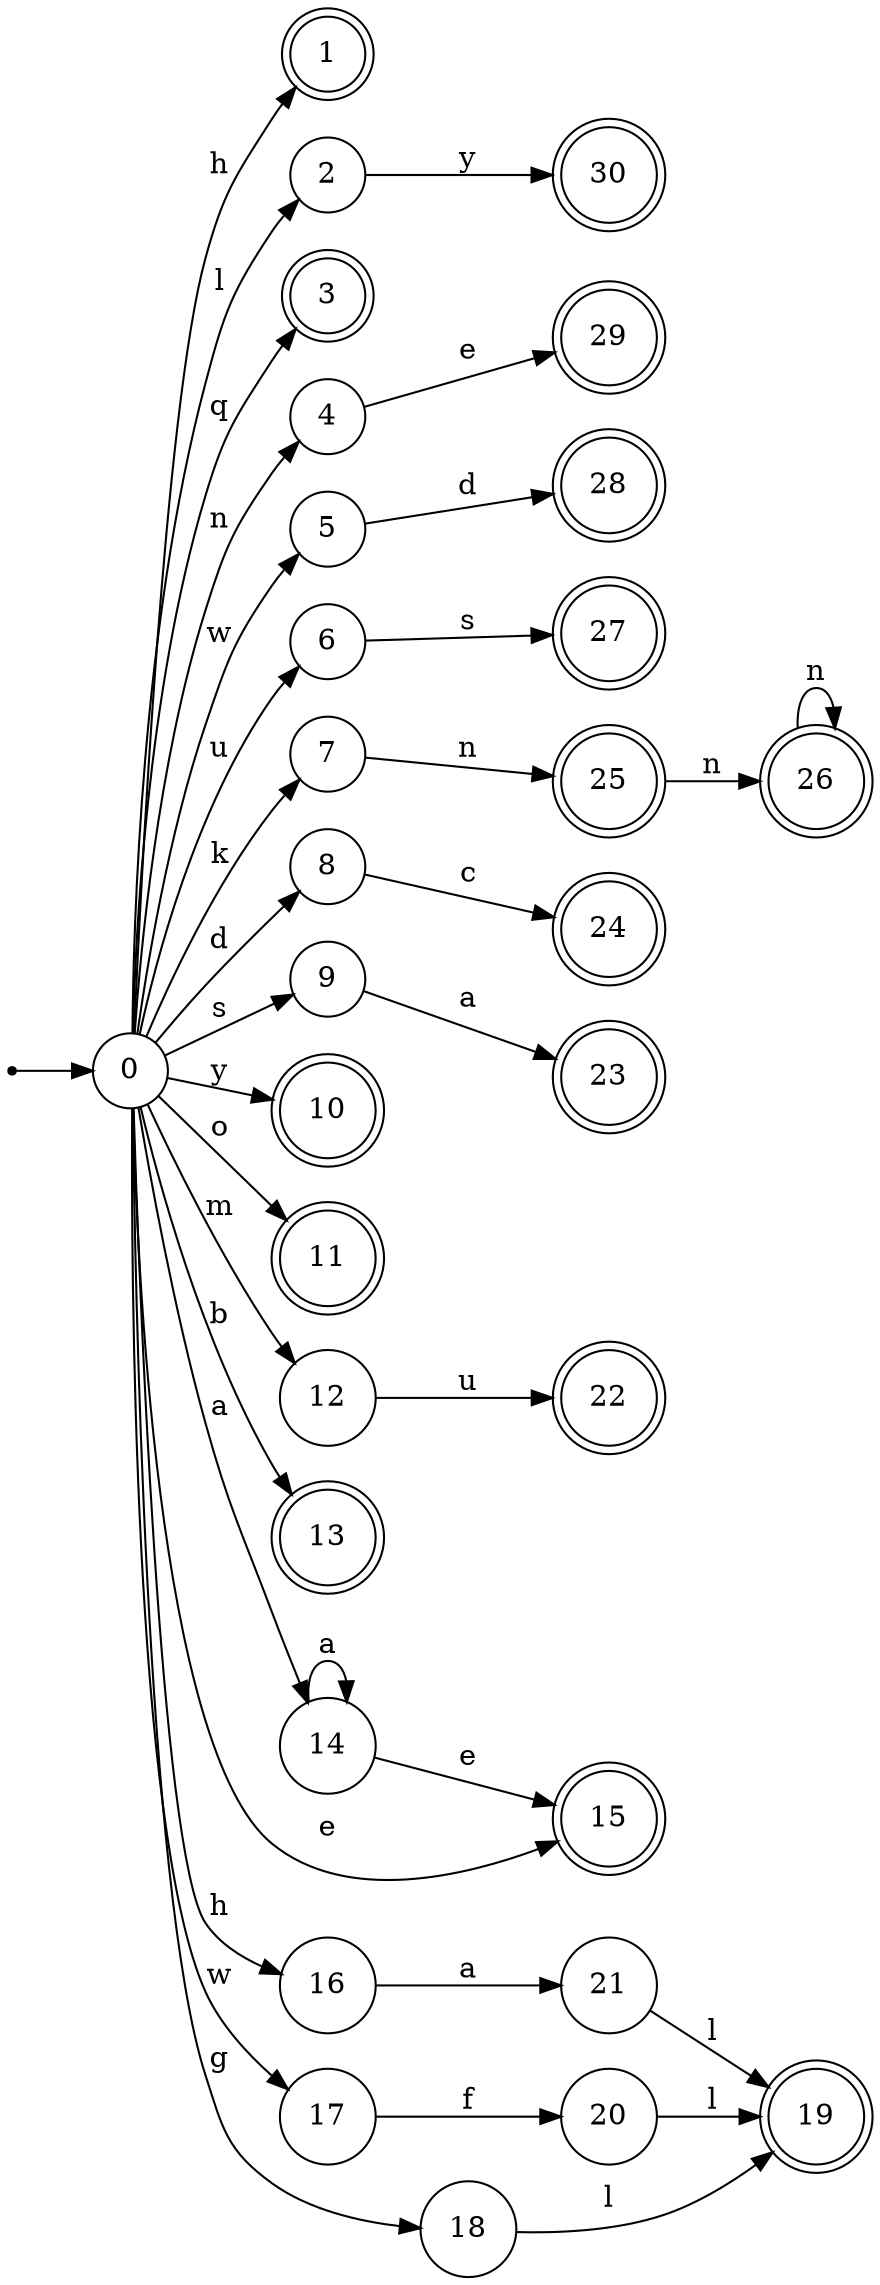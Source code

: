 digraph finite_state_machine {
rankdir=LR;
size="20,20";
node [shape = point]; "dummy0"
node [shape = circle]; "0";
"dummy0" -> "0";
node [shape = doublecircle]; "1";node [shape = circle]; "2";
node [shape = doublecircle]; "3";node [shape = circle]; "4";
node [shape = circle]; "5";
node [shape = circle]; "6";
node [shape = circle]; "7";
node [shape = circle]; "8";
node [shape = circle]; "9";
node [shape = doublecircle]; "10";node [shape = doublecircle]; "11";node [shape = circle]; "12";
node [shape = doublecircle]; "13";node [shape = circle]; "14";
node [shape = doublecircle]; "15";node [shape = circle]; "16";
node [shape = circle]; "17";
node [shape = circle]; "18";
node [shape = doublecircle]; "19";node [shape = circle]; "20";
node [shape = circle]; "21";
node [shape = doublecircle]; "22";node [shape = doublecircle]; "23";node [shape = doublecircle]; "24";node [shape = doublecircle]; "25";node [shape = doublecircle]; "26";node [shape = doublecircle]; "27";node [shape = doublecircle]; "28";node [shape = doublecircle]; "29";node [shape = doublecircle]; "30";"0" -> "16" [label = "h"];
 "0" -> "1" [label = "h"];
 "0" -> "2" [label = "l"];
 "0" -> "3" [label = "q"];
 "0" -> "4" [label = "n"];
 "0" -> "17" [label = "w"];
 "0" -> "5" [label = "w"];
 "0" -> "6" [label = "u"];
 "0" -> "7" [label = "k"];
 "0" -> "8" [label = "d"];
 "0" -> "9" [label = "s"];
 "0" -> "10" [label = "y"];
 "0" -> "11" [label = "o"];
 "0" -> "12" [label = "m"];
 "0" -> "13" [label = "b"];
 "0" -> "14" [label = "a"];
 "0" -> "15" [label = "e"];
 "0" -> "18" [label = "g"];
 "18" -> "19" [label = "l"];
 "17" -> "20" [label = "f"];
 "20" -> "19" [label = "l"];
 "16" -> "21" [label = "a"];
 "21" -> "19" [label = "l"];
 "14" -> "14" [label = "a"];
 "14" -> "15" [label = "e"];
 "12" -> "22" [label = "u"];
 "9" -> "23" [label = "a"];
 "8" -> "24" [label = "c"];
 "7" -> "25" [label = "n"];
 "25" -> "26" [label = "n"];
 "26" -> "26" [label = "n"];
 "6" -> "27" [label = "s"];
 "5" -> "28" [label = "d"];
 "4" -> "29" [label = "e"];
 "2" -> "30" [label = "y"];
 }

